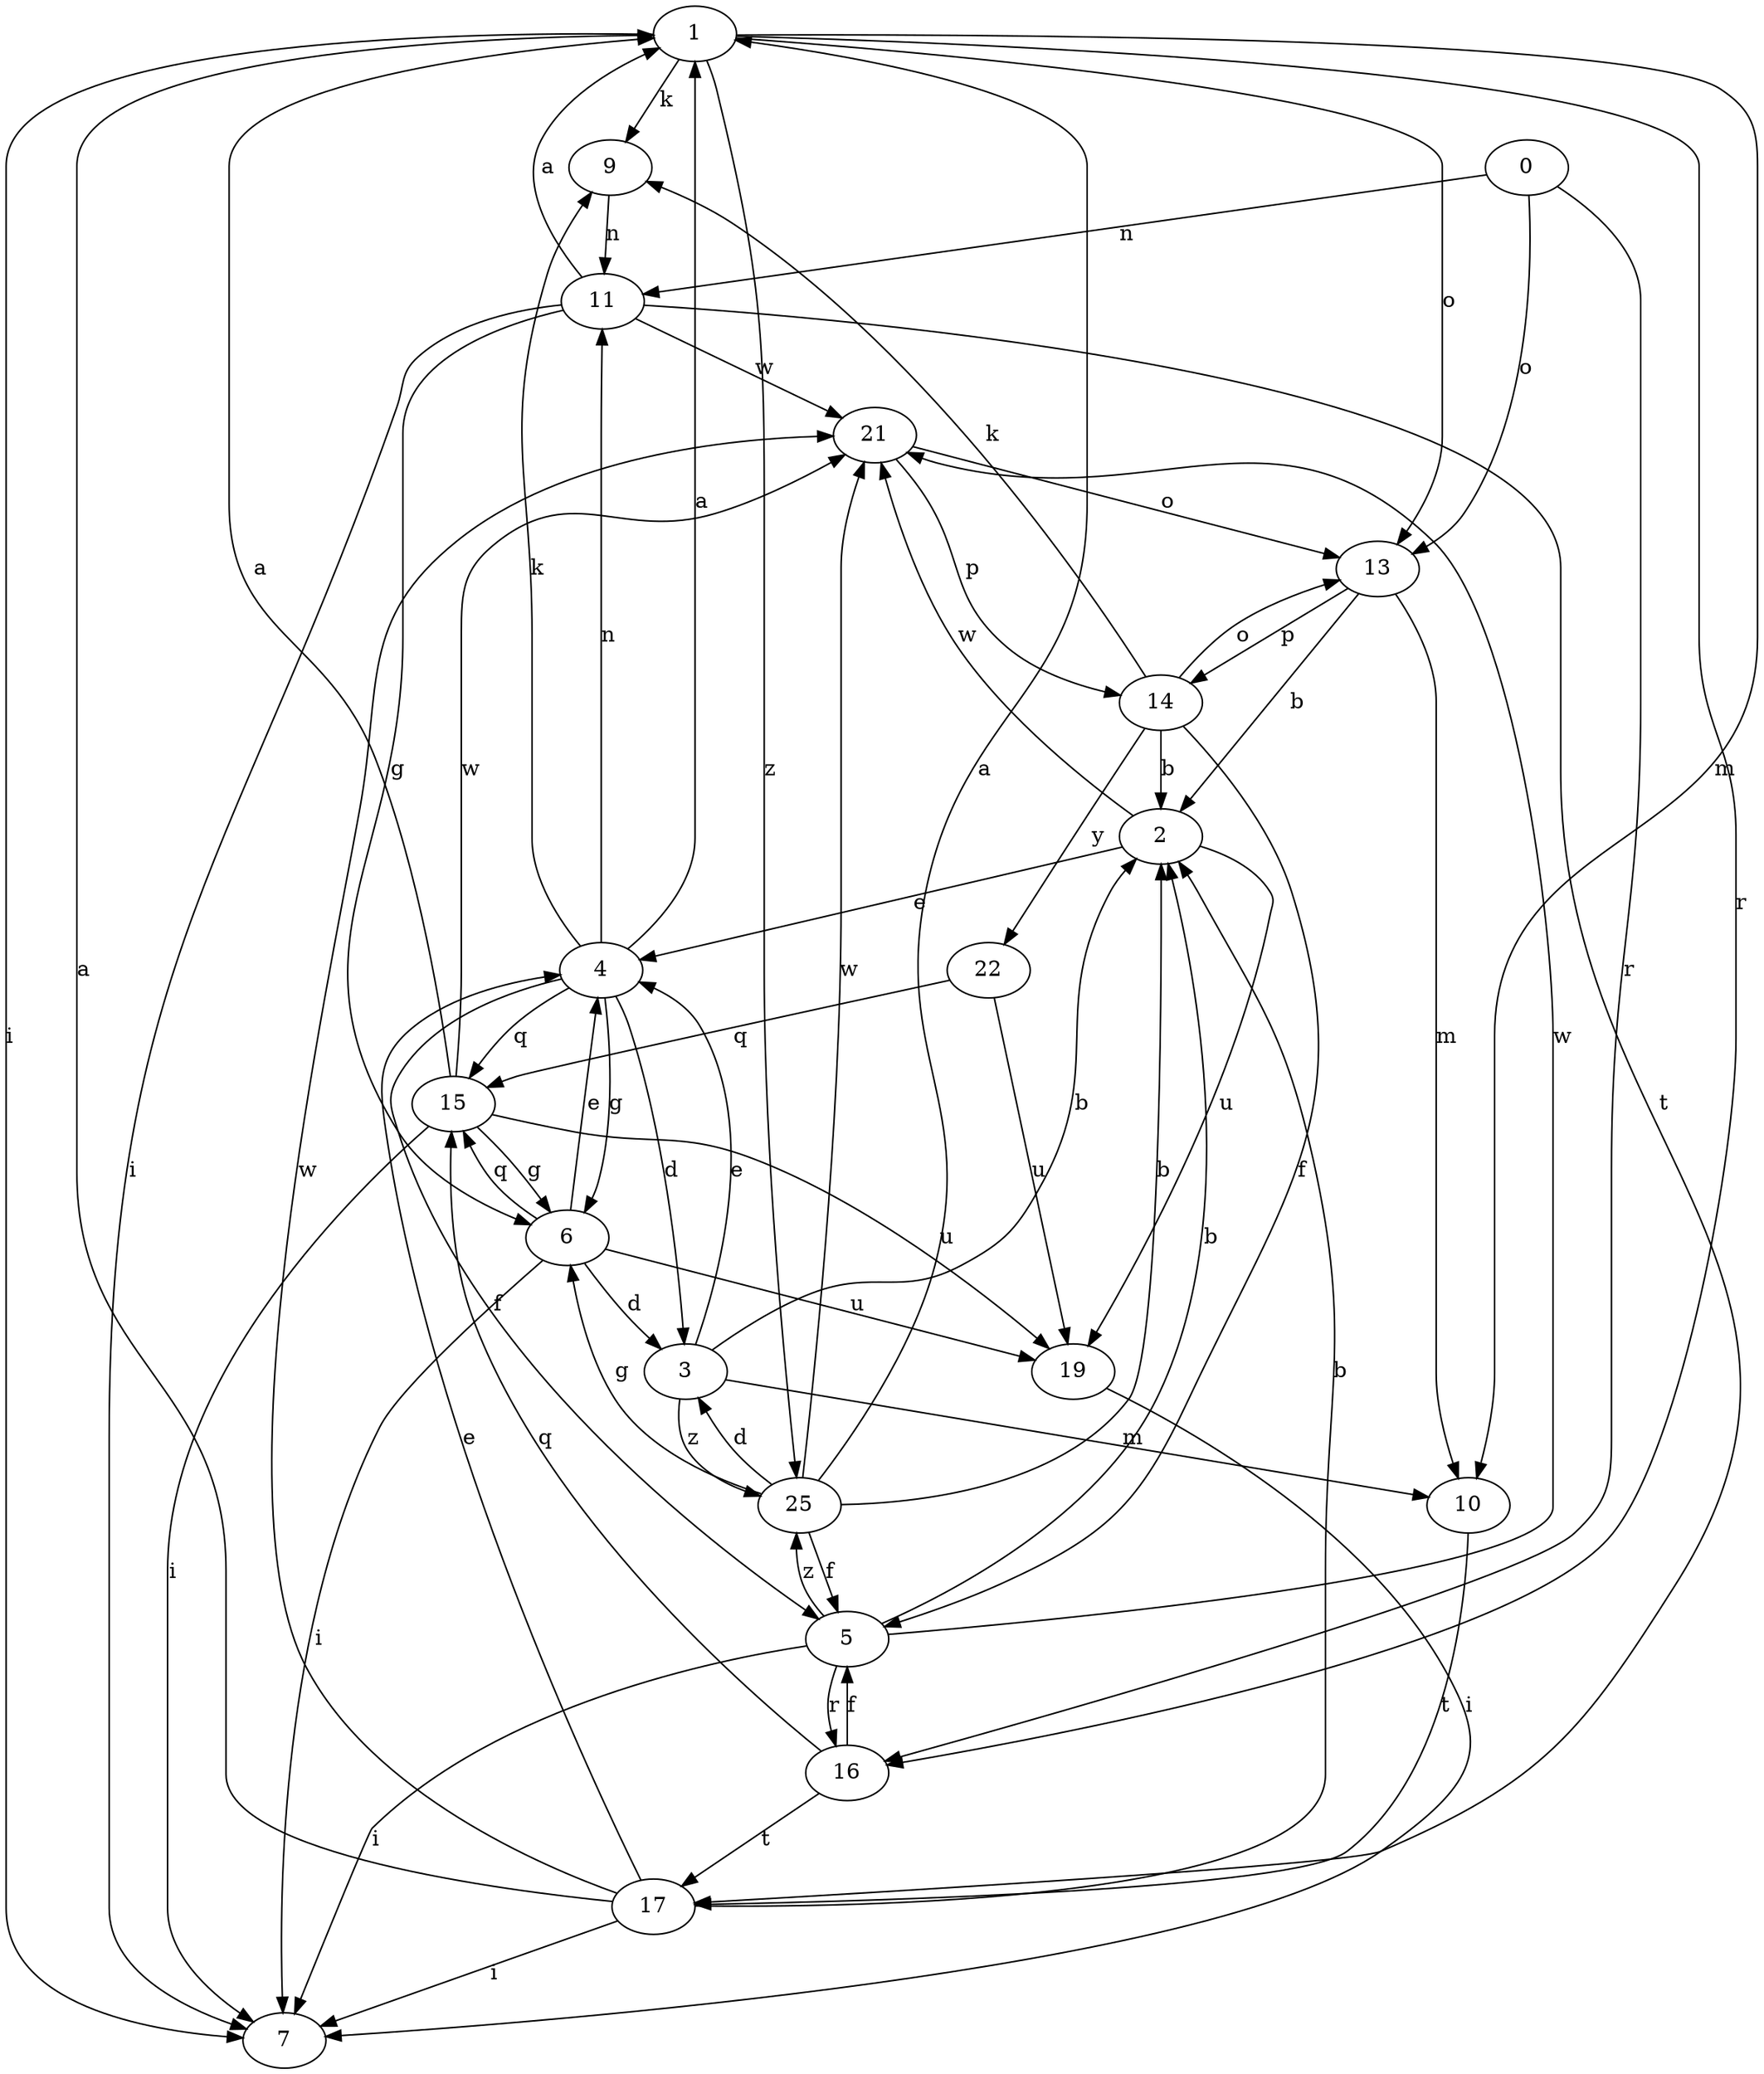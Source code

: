 strict digraph  {
1;
2;
3;
4;
5;
6;
7;
9;
10;
11;
13;
14;
15;
16;
17;
0;
19;
21;
22;
25;
1 -> 7  [label=i];
1 -> 9  [label=k];
1 -> 10  [label=m];
1 -> 13  [label=o];
1 -> 16  [label=r];
1 -> 25  [label=z];
2 -> 4  [label=e];
2 -> 19  [label=u];
2 -> 21  [label=w];
3 -> 2  [label=b];
3 -> 4  [label=e];
3 -> 10  [label=m];
3 -> 25  [label=z];
4 -> 1  [label=a];
4 -> 3  [label=d];
4 -> 5  [label=f];
4 -> 6  [label=g];
4 -> 9  [label=k];
4 -> 11  [label=n];
4 -> 15  [label=q];
5 -> 2  [label=b];
5 -> 7  [label=i];
5 -> 16  [label=r];
5 -> 21  [label=w];
5 -> 25  [label=z];
6 -> 3  [label=d];
6 -> 4  [label=e];
6 -> 7  [label=i];
6 -> 15  [label=q];
6 -> 19  [label=u];
9 -> 11  [label=n];
10 -> 17  [label=t];
11 -> 1  [label=a];
11 -> 6  [label=g];
11 -> 7  [label=i];
11 -> 17  [label=t];
11 -> 21  [label=w];
13 -> 2  [label=b];
13 -> 10  [label=m];
13 -> 14  [label=p];
14 -> 2  [label=b];
14 -> 5  [label=f];
14 -> 9  [label=k];
14 -> 13  [label=o];
14 -> 22  [label=y];
15 -> 1  [label=a];
15 -> 6  [label=g];
15 -> 7  [label=i];
15 -> 19  [label=u];
15 -> 21  [label=w];
16 -> 5  [label=f];
16 -> 15  [label=q];
16 -> 17  [label=t];
17 -> 1  [label=a];
17 -> 2  [label=b];
17 -> 4  [label=e];
17 -> 7  [label=i];
17 -> 21  [label=w];
0 -> 11  [label=n];
0 -> 13  [label=o];
0 -> 16  [label=r];
19 -> 7  [label=i];
21 -> 13  [label=o];
21 -> 14  [label=p];
22 -> 15  [label=q];
22 -> 19  [label=u];
25 -> 1  [label=a];
25 -> 2  [label=b];
25 -> 3  [label=d];
25 -> 5  [label=f];
25 -> 6  [label=g];
25 -> 21  [label=w];
}
